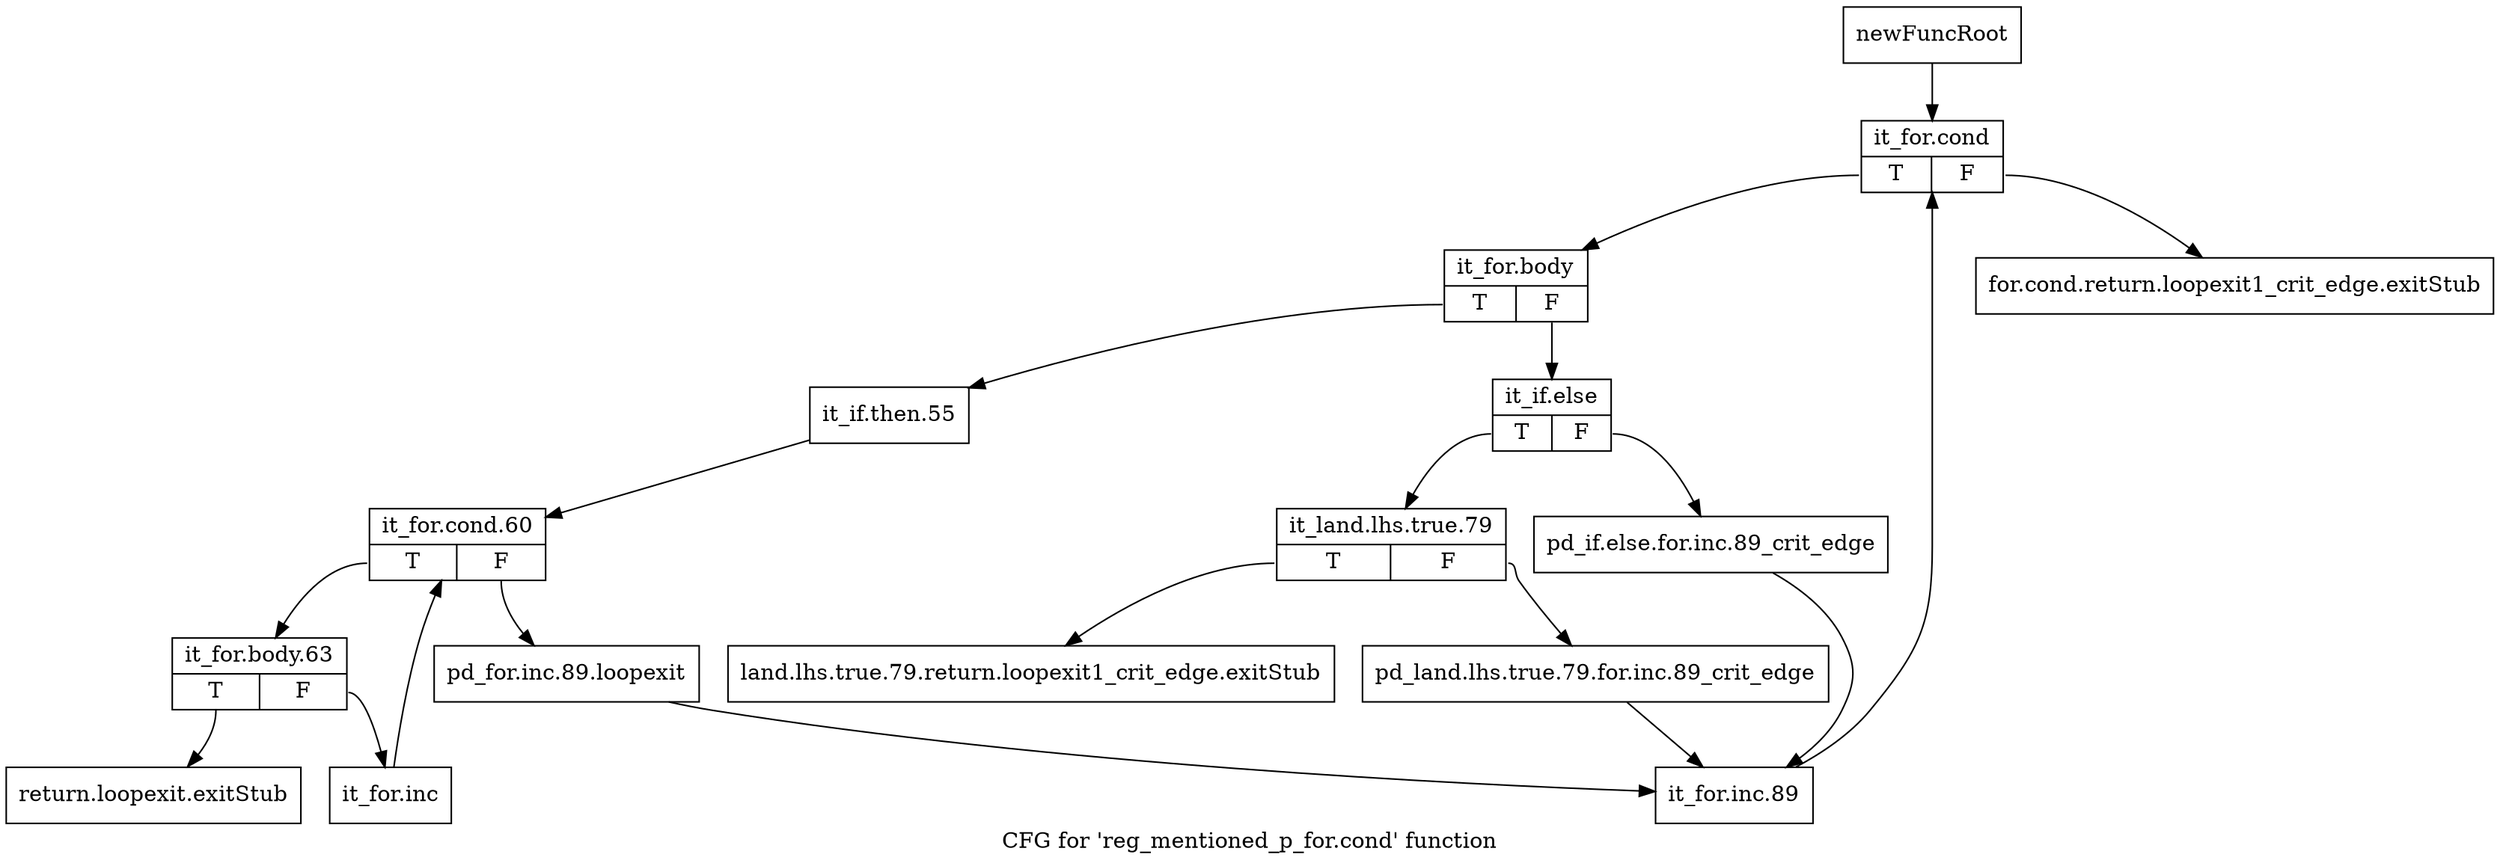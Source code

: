 digraph "CFG for 'reg_mentioned_p_for.cond' function" {
	label="CFG for 'reg_mentioned_p_for.cond' function";

	Node0xc0a6c10 [shape=record,label="{newFuncRoot}"];
	Node0xc0a6c10 -> Node0xc0a6d50;
	Node0xc0a6c60 [shape=record,label="{for.cond.return.loopexit1_crit_edge.exitStub}"];
	Node0xc0a6cb0 [shape=record,label="{land.lhs.true.79.return.loopexit1_crit_edge.exitStub}"];
	Node0xc0a6d00 [shape=record,label="{return.loopexit.exitStub}"];
	Node0xc0a6d50 [shape=record,label="{it_for.cond|{<s0>T|<s1>F}}"];
	Node0xc0a6d50:s0 -> Node0xc0a6da0;
	Node0xc0a6d50:s1 -> Node0xc0a6c60;
	Node0xc0a6da0 [shape=record,label="{it_for.body|{<s0>T|<s1>F}}"];
	Node0xc0a6da0:s0 -> Node0xc0a6f30;
	Node0xc0a6da0:s1 -> Node0xc0a6df0;
	Node0xc0a6df0 [shape=record,label="{it_if.else|{<s0>T|<s1>F}}"];
	Node0xc0a6df0:s0 -> Node0xc0a6e90;
	Node0xc0a6df0:s1 -> Node0xc0a6e40;
	Node0xc0a6e40 [shape=record,label="{pd_if.else.for.inc.89_crit_edge}"];
	Node0xc0a6e40 -> Node0xc0a8140;
	Node0xc0a6e90 [shape=record,label="{it_land.lhs.true.79|{<s0>T|<s1>F}}"];
	Node0xc0a6e90:s0 -> Node0xc0a6cb0;
	Node0xc0a6e90:s1 -> Node0xc0a6ee0;
	Node0xc0a6ee0 [shape=record,label="{pd_land.lhs.true.79.for.inc.89_crit_edge}"];
	Node0xc0a6ee0 -> Node0xc0a8140;
	Node0xc0a6f30 [shape=record,label="{it_if.then.55}"];
	Node0xc0a6f30 -> Node0xc0a80a0;
	Node0xc0a80a0 [shape=record,label="{it_for.cond.60|{<s0>T|<s1>F}}"];
	Node0xc0a80a0:s0 -> Node0xc0a8190;
	Node0xc0a80a0:s1 -> Node0xc0a80f0;
	Node0xc0a80f0 [shape=record,label="{pd_for.inc.89.loopexit}"];
	Node0xc0a80f0 -> Node0xc0a8140;
	Node0xc0a8140 [shape=record,label="{it_for.inc.89}"];
	Node0xc0a8140 -> Node0xc0a6d50;
	Node0xc0a8190 [shape=record,label="{it_for.body.63|{<s0>T|<s1>F}}"];
	Node0xc0a8190:s0 -> Node0xc0a6d00;
	Node0xc0a8190:s1 -> Node0xc0a81e0;
	Node0xc0a81e0 [shape=record,label="{it_for.inc}"];
	Node0xc0a81e0 -> Node0xc0a80a0;
}
